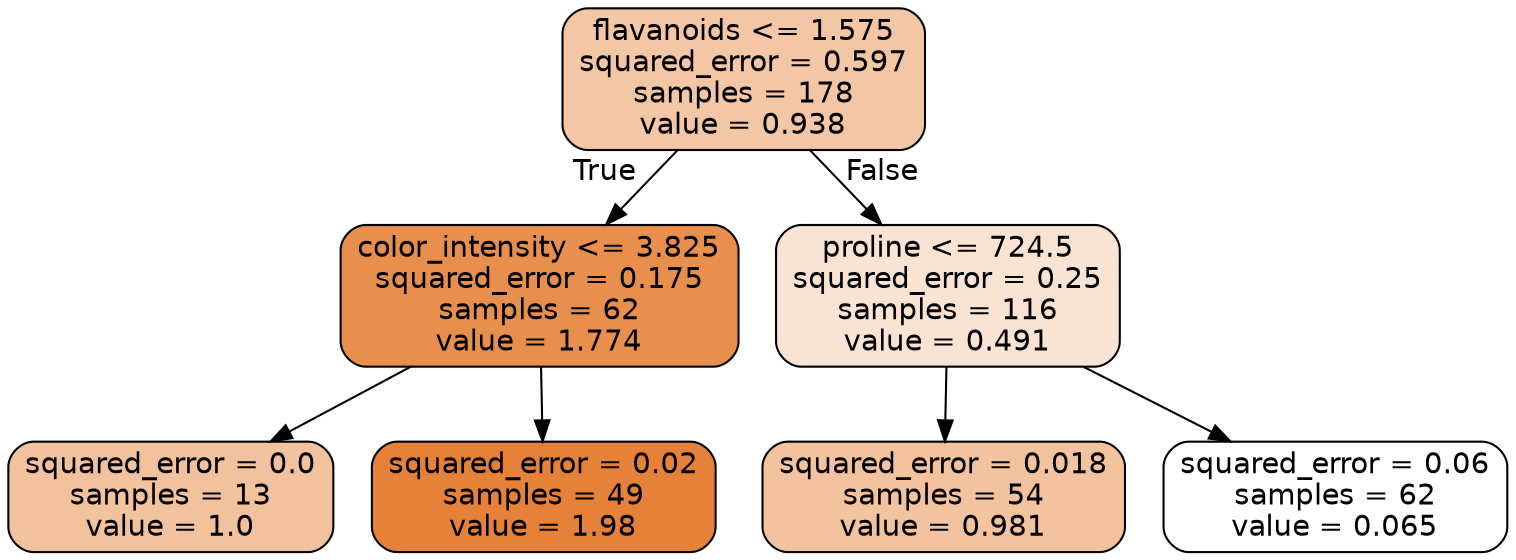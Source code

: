 digraph Tree {
node [shape=box, style="filled, rounded", color="black", fontname="helvetica"] ;
edge [fontname="helvetica"] ;
0 [label="flavanoids <= 1.575\nsquared_error = 0.597\nsamples = 178\nvalue = 0.938", fillcolor="#f3c6a5"] ;
1 [label="color_intensity <= 3.825\nsquared_error = 0.175\nsamples = 62\nvalue = 1.774", fillcolor="#e88f4e"] ;
0 -> 1 [labeldistance=2.5, labelangle=45, headlabel="True"] ;
2 [label="squared_error = 0.0\nsamples = 13\nvalue = 1.0", fillcolor="#f2c19e"] ;
1 -> 2 ;
3 [label="squared_error = 0.02\nsamples = 49\nvalue = 1.98", fillcolor="#e58139"] ;
1 -> 3 ;
4 [label="proline <= 724.5\nsquared_error = 0.25\nsamples = 116\nvalue = 0.491", fillcolor="#f9e3d3"] ;
0 -> 4 [labeldistance=2.5, labelangle=-45, headlabel="False"] ;
5 [label="squared_error = 0.018\nsamples = 54\nvalue = 0.981", fillcolor="#f3c3a0"] ;
4 -> 5 ;
6 [label="squared_error = 0.06\nsamples = 62\nvalue = 0.065", fillcolor="#ffffff"] ;
4 -> 6 ;
}